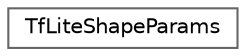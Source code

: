 digraph "Graphical Class Hierarchy"
{
 // LATEX_PDF_SIZE
  bgcolor="transparent";
  edge [fontname=Helvetica,fontsize=10,labelfontname=Helvetica,labelfontsize=10];
  node [fontname=Helvetica,fontsize=10,shape=box,height=0.2,width=0.4];
  rankdir="LR";
  Node0 [id="Node000000",label="TfLiteShapeParams",height=0.2,width=0.4,color="grey40", fillcolor="white", style="filled",URL="$struct_tf_lite_shape_params.html",tooltip=" "];
}
